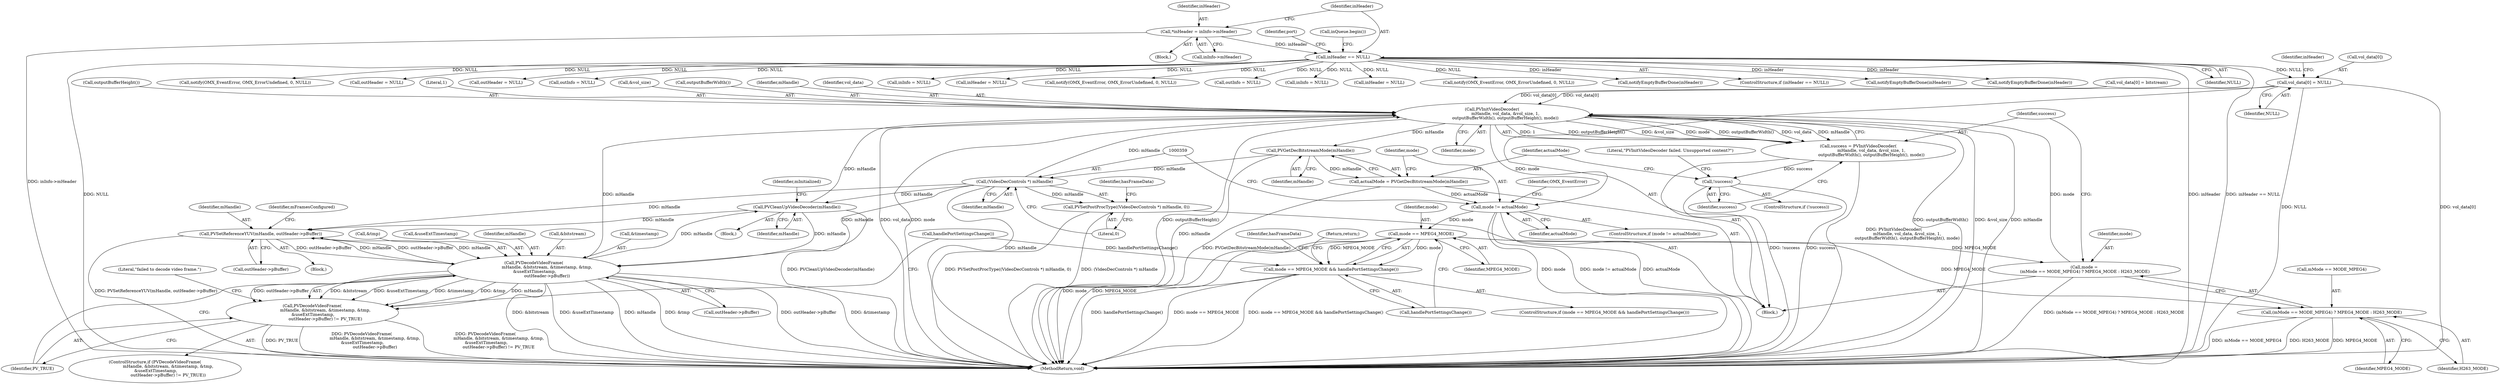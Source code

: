 digraph "0_Android_d2f47191538837e796e2b10c1ff7e1ee35f6e0ab@array" {
"1000278" [label="(Call,vol_data[0] = NULL)"];
"1000142" [label="(Call,inHeader == NULL)"];
"1000136" [label="(Call,*inHeader = inInfo->mHeader)"];
"1000314" [label="(Call,PVInitVideoDecoder(\n                    mHandle, vol_data, &vol_size, 1,\n                    outputBufferWidth(), outputBufferHeight(), mode))"];
"1000312" [label="(Call,success = PVInitVideoDecoder(\n                    mHandle, vol_data, &vol_size, 1,\n                    outputBufferWidth(), outputBufferHeight(), mode))"];
"1000324" [label="(Call,!success)"];
"1000341" [label="(Call,PVGetDecBitstreamMode(mHandle))"];
"1000339" [label="(Call,actualMode = PVGetDecBitstreamMode(mHandle))"];
"1000344" [label="(Call,mode != actualMode)"];
"1000400" [label="(Call,mode == MPEG4_MODE)"];
"1000303" [label="(Call,mode =\n (mMode == MODE_MPEG4) ? MPEG4_MODE : H263_MODE)"];
"1000305" [label="(Call,(mMode == MODE_MPEG4) ? MPEG4_MODE : H263_MODE)"];
"1000399" [label="(Call,mode == MPEG4_MODE && handlePortSettingsChange())"];
"1000358" [label="(Call,(VideoDecControls *) mHandle)"];
"1000264" [label="(Call,PVCleanUpVideoDecoder(mHandle))"];
"1000427" [label="(Call,PVSetReferenceYUV(mHandle, outHeader->pBuffer))"];
"1000472" [label="(Call,PVDecodeVideoFrame(\n                    mHandle, &bitstream, &timestamp, &tmp,\n &useExtTimestamp,\n                    outHeader->pBuffer))"];
"1000471" [label="(Call,PVDecodeVideoFrame(\n                    mHandle, &bitstream, &timestamp, &tmp,\n &useExtTimestamp,\n                    outHeader->pBuffer) != PV_TRUE)"];
"1000357" [label="(Call,PVSetPostProcType((VideoDecControls *) mHandle, 0))"];
"1000615" [label="(MethodReturn,void)"];
"1000433" [label="(Identifier,mFramesConfigured)"];
"1000137" [label="(Identifier,inHeader)"];
"1000141" [label="(ControlStructure,if (inHeader == NULL))"];
"1000143" [label="(Identifier,inHeader)"];
"1000383" [label="(Call,notifyEmptyBufferDone(inHeader))"];
"1000343" [label="(ControlStructure,if (mode != actualMode))"];
"1000485" [label="(Identifier,PV_TRUE)"];
"1000156" [label="(Identifier,port)"];
"1000340" [label="(Identifier,actualMode)"];
"1000272" [label="(Block,)"];
"1000324" [label="(Call,!success)"];
"1000408" [label="(Identifier,hasFrameData)"];
"1000399" [label="(Call,mode == MPEG4_MODE && handlePortSettingsChange())"];
"1000345" [label="(Identifier,mode)"];
"1000319" [label="(Literal,1)"];
"1000400" [label="(Call,mode == MPEG4_MODE)"];
"1000304" [label="(Identifier,mode)"];
"1000147" [label="(Call,inQueue.begin())"];
"1000287" [label="(Identifier,inHeader)"];
"1000556" [label="(Call,notifyEmptyBufferDone(inHeader))"];
"1000144" [label="(Identifier,NULL)"];
"1000348" [label="(Call,notify(OMX_EventError, OMX_ErrorUndefined, 0, NULL))"];
"1000610" [label="(Call,outHeader = NULL)"];
"1000317" [label="(Call,&vol_size)"];
"1000263" [label="(Block,)"];
"1000129" [label="(Block,)"];
"1000306" [label="(Call,mMode == MODE_MPEG4)"];
"1000323" [label="(ControlStructure,if (!success))"];
"1000427" [label="(Call,PVSetReferenceYUV(mHandle, outHeader->pBuffer))"];
"1000357" [label="(Call,PVSetPostProcType((VideoDecControls *) mHandle, 0))"];
"1000325" [label="(Identifier,success)"];
"1000320" [label="(Call,outputBufferWidth())"];
"1000474" [label="(Call,&bitstream)"];
"1000322" [label="(Identifier,mode)"];
"1000339" [label="(Call,actualMode = PVGetDecBitstreamMode(mHandle))"];
"1000402" [label="(Identifier,MPEG4_MODE)"];
"1000234" [label="(Call,outHeader = NULL)"];
"1000342" [label="(Identifier,mHandle)"];
"1000265" [label="(Identifier,mHandle)"];
"1000316" [label="(Identifier,vol_data)"];
"1000305" [label="(Call,(mMode == MODE_MPEG4) ? MPEG4_MODE : H263_MODE)"];
"1000229" [label="(Call,outInfo = NULL)"];
"1000403" [label="(Call,handlePortSettingsChange())"];
"1000398" [label="(ControlStructure,if (mode == MPEG4_MODE && handlePortSettingsChange()))"];
"1000292" [label="(Call,vol_data[0] = bitstream)"];
"1000499" [label="(Call,handlePortSettingsChange())"];
"1000349" [label="(Identifier,OMX_EventError)"];
"1000314" [label="(Call,PVInitVideoDecoder(\n                    mHandle, vol_data, &vol_size, 1,\n                    outputBufferWidth(), outputBufferHeight(), mode))"];
"1000472" [label="(Call,PVDecodeVideoFrame(\n                    mHandle, &bitstream, &timestamp, &tmp,\n &useExtTimestamp,\n                    outHeader->pBuffer))"];
"1000344" [label="(Call,mode != actualMode)"];
"1000138" [label="(Call,inInfo->mHeader)"];
"1000267" [label="(Identifier,mInitialized)"];
"1000346" [label="(Identifier,actualMode)"];
"1000488" [label="(Literal,\"failed to decode video frame.\")"];
"1000309" [label="(Identifier,MPEG4_MODE)"];
"1000478" [label="(Call,&tmp)"];
"1000476" [label="(Call,&timestamp)"];
"1000136" [label="(Call,*inHeader = inInfo->mHeader)"];
"1000303" [label="(Call,mode =\n (mMode == MODE_MPEG4) ? MPEG4_MODE : H263_MODE)"];
"1000429" [label="(Call,outHeader->pBuffer)"];
"1000264" [label="(Call,PVCleanUpVideoDecoder(mHandle))"];
"1000471" [label="(Call,PVDecodeVideoFrame(\n                    mHandle, &bitstream, &timestamp, &tmp,\n &useExtTimestamp,\n                    outHeader->pBuffer) != PV_TRUE)"];
"1000380" [label="(Call,inInfo = NULL)"];
"1000360" [label="(Identifier,mHandle)"];
"1000361" [label="(Literal,0)"];
"1000401" [label="(Identifier,mode)"];
"1000315" [label="(Identifier,mHandle)"];
"1000310" [label="(Identifier,H263_MODE)"];
"1000470" [label="(ControlStructure,if (PVDecodeVideoFrame(\n                    mHandle, &bitstream, &timestamp, &tmp,\n &useExtTimestamp,\n                    outHeader->pBuffer) != PV_TRUE))"];
"1000482" [label="(Call,outHeader->pBuffer)"];
"1000313" [label="(Identifier,success)"];
"1000364" [label="(Identifier,hasFrameData)"];
"1000321" [label="(Call,outputBufferHeight())"];
"1000480" [label="(Call,&useExtTimestamp)"];
"1000279" [label="(Call,vol_data[0])"];
"1000385" [label="(Call,inHeader = NULL)"];
"1000329" [label="(Call,notify(OMX_EventError, OMX_ErrorUndefined, 0, NULL))"];
"1000358" [label="(Call,(VideoDecControls *) mHandle)"];
"1000405" [label="(Return,return;)"];
"1000414" [label="(Block,)"];
"1000278" [label="(Call,vol_data[0] = NULL)"];
"1000328" [label="(Literal,\"PVInitVideoDecoder failed. Unsupported content?\")"];
"1000282" [label="(Identifier,NULL)"];
"1000605" [label="(Call,outInfo = NULL)"];
"1000473" [label="(Identifier,mHandle)"];
"1000428" [label="(Identifier,mHandle)"];
"1000341" [label="(Call,PVGetDecBitstreamMode(mHandle))"];
"1000553" [label="(Call,inInfo = NULL)"];
"1000142" [label="(Call,inHeader == NULL)"];
"1000558" [label="(Call,inHeader = NULL)"];
"1000312" [label="(Call,success = PVInitVideoDecoder(\n                    mHandle, vol_data, &vol_size, 1,\n                    outputBufferWidth(), outputBufferHeight(), mode))"];
"1000489" [label="(Call,notify(OMX_EventError, OMX_ErrorUndefined, 0, NULL))"];
"1000182" [label="(Call,notifyEmptyBufferDone(inHeader))"];
"1000278" -> "1000272"  [label="AST: "];
"1000278" -> "1000282"  [label="CFG: "];
"1000279" -> "1000278"  [label="AST: "];
"1000282" -> "1000278"  [label="AST: "];
"1000287" -> "1000278"  [label="CFG: "];
"1000278" -> "1000615"  [label="DDG: NULL"];
"1000278" -> "1000615"  [label="DDG: vol_data[0]"];
"1000142" -> "1000278"  [label="DDG: NULL"];
"1000278" -> "1000314"  [label="DDG: vol_data[0]"];
"1000142" -> "1000141"  [label="AST: "];
"1000142" -> "1000144"  [label="CFG: "];
"1000143" -> "1000142"  [label="AST: "];
"1000144" -> "1000142"  [label="AST: "];
"1000147" -> "1000142"  [label="CFG: "];
"1000156" -> "1000142"  [label="CFG: "];
"1000142" -> "1000615"  [label="DDG: inHeader == NULL"];
"1000142" -> "1000615"  [label="DDG: NULL"];
"1000142" -> "1000615"  [label="DDG: inHeader"];
"1000136" -> "1000142"  [label="DDG: inHeader"];
"1000142" -> "1000182"  [label="DDG: inHeader"];
"1000142" -> "1000229"  [label="DDG: NULL"];
"1000142" -> "1000234"  [label="DDG: NULL"];
"1000142" -> "1000329"  [label="DDG: NULL"];
"1000142" -> "1000348"  [label="DDG: NULL"];
"1000142" -> "1000380"  [label="DDG: NULL"];
"1000142" -> "1000383"  [label="DDG: inHeader"];
"1000142" -> "1000385"  [label="DDG: NULL"];
"1000142" -> "1000489"  [label="DDG: NULL"];
"1000142" -> "1000553"  [label="DDG: NULL"];
"1000142" -> "1000556"  [label="DDG: inHeader"];
"1000142" -> "1000558"  [label="DDG: NULL"];
"1000142" -> "1000605"  [label="DDG: NULL"];
"1000142" -> "1000610"  [label="DDG: NULL"];
"1000136" -> "1000129"  [label="AST: "];
"1000136" -> "1000138"  [label="CFG: "];
"1000137" -> "1000136"  [label="AST: "];
"1000138" -> "1000136"  [label="AST: "];
"1000143" -> "1000136"  [label="CFG: "];
"1000136" -> "1000615"  [label="DDG: inInfo->mHeader"];
"1000314" -> "1000312"  [label="AST: "];
"1000314" -> "1000322"  [label="CFG: "];
"1000315" -> "1000314"  [label="AST: "];
"1000316" -> "1000314"  [label="AST: "];
"1000317" -> "1000314"  [label="AST: "];
"1000319" -> "1000314"  [label="AST: "];
"1000320" -> "1000314"  [label="AST: "];
"1000321" -> "1000314"  [label="AST: "];
"1000322" -> "1000314"  [label="AST: "];
"1000312" -> "1000314"  [label="CFG: "];
"1000314" -> "1000615"  [label="DDG: mHandle"];
"1000314" -> "1000615"  [label="DDG: vol_data"];
"1000314" -> "1000615"  [label="DDG: mode"];
"1000314" -> "1000615"  [label="DDG: outputBufferHeight()"];
"1000314" -> "1000615"  [label="DDG: outputBufferWidth()"];
"1000314" -> "1000615"  [label="DDG: &vol_size"];
"1000314" -> "1000312"  [label="DDG: 1"];
"1000314" -> "1000312"  [label="DDG: outputBufferHeight()"];
"1000314" -> "1000312"  [label="DDG: &vol_size"];
"1000314" -> "1000312"  [label="DDG: mode"];
"1000314" -> "1000312"  [label="DDG: outputBufferWidth()"];
"1000314" -> "1000312"  [label="DDG: vol_data"];
"1000314" -> "1000312"  [label="DDG: mHandle"];
"1000264" -> "1000314"  [label="DDG: mHandle"];
"1000358" -> "1000314"  [label="DDG: mHandle"];
"1000472" -> "1000314"  [label="DDG: mHandle"];
"1000292" -> "1000314"  [label="DDG: vol_data[0]"];
"1000303" -> "1000314"  [label="DDG: mode"];
"1000314" -> "1000341"  [label="DDG: mHandle"];
"1000314" -> "1000344"  [label="DDG: mode"];
"1000312" -> "1000272"  [label="AST: "];
"1000313" -> "1000312"  [label="AST: "];
"1000325" -> "1000312"  [label="CFG: "];
"1000312" -> "1000615"  [label="DDG: PVInitVideoDecoder(\n                    mHandle, vol_data, &vol_size, 1,\n                    outputBufferWidth(), outputBufferHeight(), mode)"];
"1000312" -> "1000324"  [label="DDG: success"];
"1000324" -> "1000323"  [label="AST: "];
"1000324" -> "1000325"  [label="CFG: "];
"1000325" -> "1000324"  [label="AST: "];
"1000328" -> "1000324"  [label="CFG: "];
"1000340" -> "1000324"  [label="CFG: "];
"1000324" -> "1000615"  [label="DDG: !success"];
"1000324" -> "1000615"  [label="DDG: success"];
"1000341" -> "1000339"  [label="AST: "];
"1000341" -> "1000342"  [label="CFG: "];
"1000342" -> "1000341"  [label="AST: "];
"1000339" -> "1000341"  [label="CFG: "];
"1000341" -> "1000615"  [label="DDG: mHandle"];
"1000341" -> "1000339"  [label="DDG: mHandle"];
"1000341" -> "1000358"  [label="DDG: mHandle"];
"1000339" -> "1000272"  [label="AST: "];
"1000340" -> "1000339"  [label="AST: "];
"1000345" -> "1000339"  [label="CFG: "];
"1000339" -> "1000615"  [label="DDG: PVGetDecBitstreamMode(mHandle)"];
"1000339" -> "1000344"  [label="DDG: actualMode"];
"1000344" -> "1000343"  [label="AST: "];
"1000344" -> "1000346"  [label="CFG: "];
"1000345" -> "1000344"  [label="AST: "];
"1000346" -> "1000344"  [label="AST: "];
"1000349" -> "1000344"  [label="CFG: "];
"1000359" -> "1000344"  [label="CFG: "];
"1000344" -> "1000615"  [label="DDG: mode != actualMode"];
"1000344" -> "1000615"  [label="DDG: actualMode"];
"1000344" -> "1000615"  [label="DDG: mode"];
"1000344" -> "1000400"  [label="DDG: mode"];
"1000400" -> "1000399"  [label="AST: "];
"1000400" -> "1000402"  [label="CFG: "];
"1000401" -> "1000400"  [label="AST: "];
"1000402" -> "1000400"  [label="AST: "];
"1000403" -> "1000400"  [label="CFG: "];
"1000399" -> "1000400"  [label="CFG: "];
"1000400" -> "1000615"  [label="DDG: mode"];
"1000400" -> "1000615"  [label="DDG: MPEG4_MODE"];
"1000400" -> "1000303"  [label="DDG: MPEG4_MODE"];
"1000400" -> "1000305"  [label="DDG: MPEG4_MODE"];
"1000400" -> "1000399"  [label="DDG: mode"];
"1000400" -> "1000399"  [label="DDG: MPEG4_MODE"];
"1000303" -> "1000272"  [label="AST: "];
"1000303" -> "1000305"  [label="CFG: "];
"1000304" -> "1000303"  [label="AST: "];
"1000305" -> "1000303"  [label="AST: "];
"1000313" -> "1000303"  [label="CFG: "];
"1000303" -> "1000615"  [label="DDG: (mMode == MODE_MPEG4) ? MPEG4_MODE : H263_MODE"];
"1000305" -> "1000309"  [label="CFG: "];
"1000305" -> "1000310"  [label="CFG: "];
"1000306" -> "1000305"  [label="AST: "];
"1000309" -> "1000305"  [label="AST: "];
"1000310" -> "1000305"  [label="AST: "];
"1000305" -> "1000615"  [label="DDG: H263_MODE"];
"1000305" -> "1000615"  [label="DDG: MPEG4_MODE"];
"1000305" -> "1000615"  [label="DDG: mMode == MODE_MPEG4"];
"1000399" -> "1000398"  [label="AST: "];
"1000399" -> "1000403"  [label="CFG: "];
"1000403" -> "1000399"  [label="AST: "];
"1000405" -> "1000399"  [label="CFG: "];
"1000408" -> "1000399"  [label="CFG: "];
"1000399" -> "1000615"  [label="DDG: handlePortSettingsChange()"];
"1000399" -> "1000615"  [label="DDG: mode == MPEG4_MODE"];
"1000399" -> "1000615"  [label="DDG: mode == MPEG4_MODE && handlePortSettingsChange()"];
"1000499" -> "1000399"  [label="DDG: handlePortSettingsChange()"];
"1000358" -> "1000357"  [label="AST: "];
"1000358" -> "1000360"  [label="CFG: "];
"1000359" -> "1000358"  [label="AST: "];
"1000360" -> "1000358"  [label="AST: "];
"1000361" -> "1000358"  [label="CFG: "];
"1000358" -> "1000615"  [label="DDG: mHandle"];
"1000358" -> "1000264"  [label="DDG: mHandle"];
"1000358" -> "1000357"  [label="DDG: mHandle"];
"1000358" -> "1000427"  [label="DDG: mHandle"];
"1000358" -> "1000472"  [label="DDG: mHandle"];
"1000264" -> "1000263"  [label="AST: "];
"1000264" -> "1000265"  [label="CFG: "];
"1000265" -> "1000264"  [label="AST: "];
"1000267" -> "1000264"  [label="CFG: "];
"1000264" -> "1000615"  [label="DDG: PVCleanUpVideoDecoder(mHandle)"];
"1000472" -> "1000264"  [label="DDG: mHandle"];
"1000264" -> "1000427"  [label="DDG: mHandle"];
"1000264" -> "1000472"  [label="DDG: mHandle"];
"1000427" -> "1000414"  [label="AST: "];
"1000427" -> "1000429"  [label="CFG: "];
"1000428" -> "1000427"  [label="AST: "];
"1000429" -> "1000427"  [label="AST: "];
"1000433" -> "1000427"  [label="CFG: "];
"1000427" -> "1000615"  [label="DDG: PVSetReferenceYUV(mHandle, outHeader->pBuffer)"];
"1000472" -> "1000427"  [label="DDG: mHandle"];
"1000472" -> "1000427"  [label="DDG: outHeader->pBuffer"];
"1000427" -> "1000472"  [label="DDG: mHandle"];
"1000427" -> "1000472"  [label="DDG: outHeader->pBuffer"];
"1000472" -> "1000471"  [label="AST: "];
"1000472" -> "1000482"  [label="CFG: "];
"1000473" -> "1000472"  [label="AST: "];
"1000474" -> "1000472"  [label="AST: "];
"1000476" -> "1000472"  [label="AST: "];
"1000478" -> "1000472"  [label="AST: "];
"1000480" -> "1000472"  [label="AST: "];
"1000482" -> "1000472"  [label="AST: "];
"1000485" -> "1000472"  [label="CFG: "];
"1000472" -> "1000615"  [label="DDG: &timestamp"];
"1000472" -> "1000615"  [label="DDG: &bitstream"];
"1000472" -> "1000615"  [label="DDG: &useExtTimestamp"];
"1000472" -> "1000615"  [label="DDG: mHandle"];
"1000472" -> "1000615"  [label="DDG: &tmp"];
"1000472" -> "1000615"  [label="DDG: outHeader->pBuffer"];
"1000472" -> "1000471"  [label="DDG: &bitstream"];
"1000472" -> "1000471"  [label="DDG: &useExtTimestamp"];
"1000472" -> "1000471"  [label="DDG: &timestamp"];
"1000472" -> "1000471"  [label="DDG: &tmp"];
"1000472" -> "1000471"  [label="DDG: mHandle"];
"1000472" -> "1000471"  [label="DDG: outHeader->pBuffer"];
"1000471" -> "1000470"  [label="AST: "];
"1000471" -> "1000485"  [label="CFG: "];
"1000485" -> "1000471"  [label="AST: "];
"1000488" -> "1000471"  [label="CFG: "];
"1000499" -> "1000471"  [label="CFG: "];
"1000471" -> "1000615"  [label="DDG: PVDecodeVideoFrame(\n                    mHandle, &bitstream, &timestamp, &tmp,\n &useExtTimestamp,\n                    outHeader->pBuffer)"];
"1000471" -> "1000615"  [label="DDG: PVDecodeVideoFrame(\n                    mHandle, &bitstream, &timestamp, &tmp,\n &useExtTimestamp,\n                    outHeader->pBuffer) != PV_TRUE"];
"1000471" -> "1000615"  [label="DDG: PV_TRUE"];
"1000357" -> "1000272"  [label="AST: "];
"1000357" -> "1000361"  [label="CFG: "];
"1000361" -> "1000357"  [label="AST: "];
"1000364" -> "1000357"  [label="CFG: "];
"1000357" -> "1000615"  [label="DDG: PVSetPostProcType((VideoDecControls *) mHandle, 0)"];
"1000357" -> "1000615"  [label="DDG: (VideoDecControls *) mHandle"];
}
